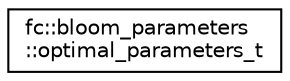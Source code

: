 digraph "Graphical Class Hierarchy"
{
  edge [fontname="Helvetica",fontsize="10",labelfontname="Helvetica",labelfontsize="10"];
  node [fontname="Helvetica",fontsize="10",shape=record];
  rankdir="LR";
  Node0 [label="fc::bloom_parameters\l::optimal_parameters_t",height=0.2,width=0.4,color="black", fillcolor="white", style="filled",URL="$structfc_1_1bloom__parameters_1_1optimal__parameters__t.html"];
}
